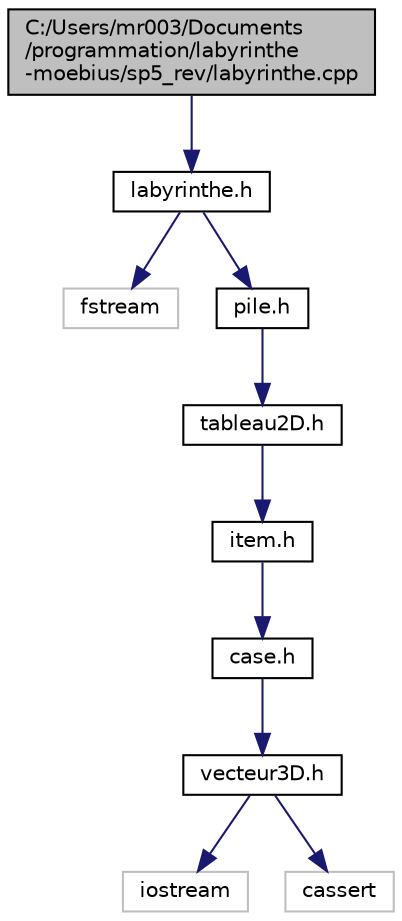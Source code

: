 digraph "C:/Users/mr003/Documents/programmation/labyrinthe-moebius/sp5_rev/labyrinthe.cpp"
{
 // LATEX_PDF_SIZE
  edge [fontname="Helvetica",fontsize="10",labelfontname="Helvetica",labelfontsize="10"];
  node [fontname="Helvetica",fontsize="10",shape=record];
  Node1 [label="C:/Users/mr003/Documents\l/programmation/labyrinthe\l-moebius/sp5_rev/labyrinthe.cpp",height=0.2,width=0.4,color="black", fillcolor="grey75", style="filled", fontcolor="black",tooltip="Composant labyrinthe Structures de données et algorithmes."];
  Node1 -> Node2 [color="midnightblue",fontsize="10",style="solid",fontname="Helvetica"];
  Node2 [label="labyrinthe.h",height=0.2,width=0.4,color="black", fillcolor="white", style="filled",URL="$labyrinthe_8h.html",tooltip="Composant labyrinthe Structures de données et algorithmes."];
  Node2 -> Node3 [color="midnightblue",fontsize="10",style="solid",fontname="Helvetica"];
  Node3 [label="fstream",height=0.2,width=0.4,color="grey75", fillcolor="white", style="filled",tooltip=" "];
  Node2 -> Node4 [color="midnightblue",fontsize="10",style="solid",fontname="Helvetica"];
  Node4 [label="pile.h",height=0.2,width=0.4,color="black", fillcolor="white", style="filled",URL="$pile_8h.html",tooltip="Composant Pile Structures de données et algorithmes."];
  Node4 -> Node5 [color="midnightblue",fontsize="10",style="solid",fontname="Helvetica"];
  Node5 [label="tableau2D.h",height=0.2,width=0.4,color="black", fillcolor="white", style="filled",URL="$tableau2_d_8h.html",tooltip="Composant tableau à 2 dimensions Structures de données et algorithmes."];
  Node5 -> Node6 [color="midnightblue",fontsize="10",style="solid",fontname="Helvetica"];
  Node6 [label="item.h",height=0.2,width=0.4,color="black", fillcolor="white", style="filled",URL="$item_8h.html",tooltip="Composant Item Structures de données et algorithmes."];
  Node6 -> Node7 [color="midnightblue",fontsize="10",style="solid",fontname="Helvetica"];
  Node7 [label="case.h",height=0.2,width=0.4,color="black", fillcolor="white", style="filled",URL="$case_8h.html",tooltip="Composant case Structures de données et algorithmes."];
  Node7 -> Node8 [color="midnightblue",fontsize="10",style="solid",fontname="Helvetica"];
  Node8 [label="vecteur3D.h",height=0.2,width=0.4,color="black", fillcolor="white", style="filled",URL="$vecteur3_d_8h.html",tooltip="Composant vecteur 3D Structures de données et algorithmes."];
  Node8 -> Node9 [color="midnightblue",fontsize="10",style="solid",fontname="Helvetica"];
  Node9 [label="iostream",height=0.2,width=0.4,color="grey75", fillcolor="white", style="filled",tooltip=" "];
  Node8 -> Node10 [color="midnightblue",fontsize="10",style="solid",fontname="Helvetica"];
  Node10 [label="cassert",height=0.2,width=0.4,color="grey75", fillcolor="white", style="filled",tooltip=" "];
}
